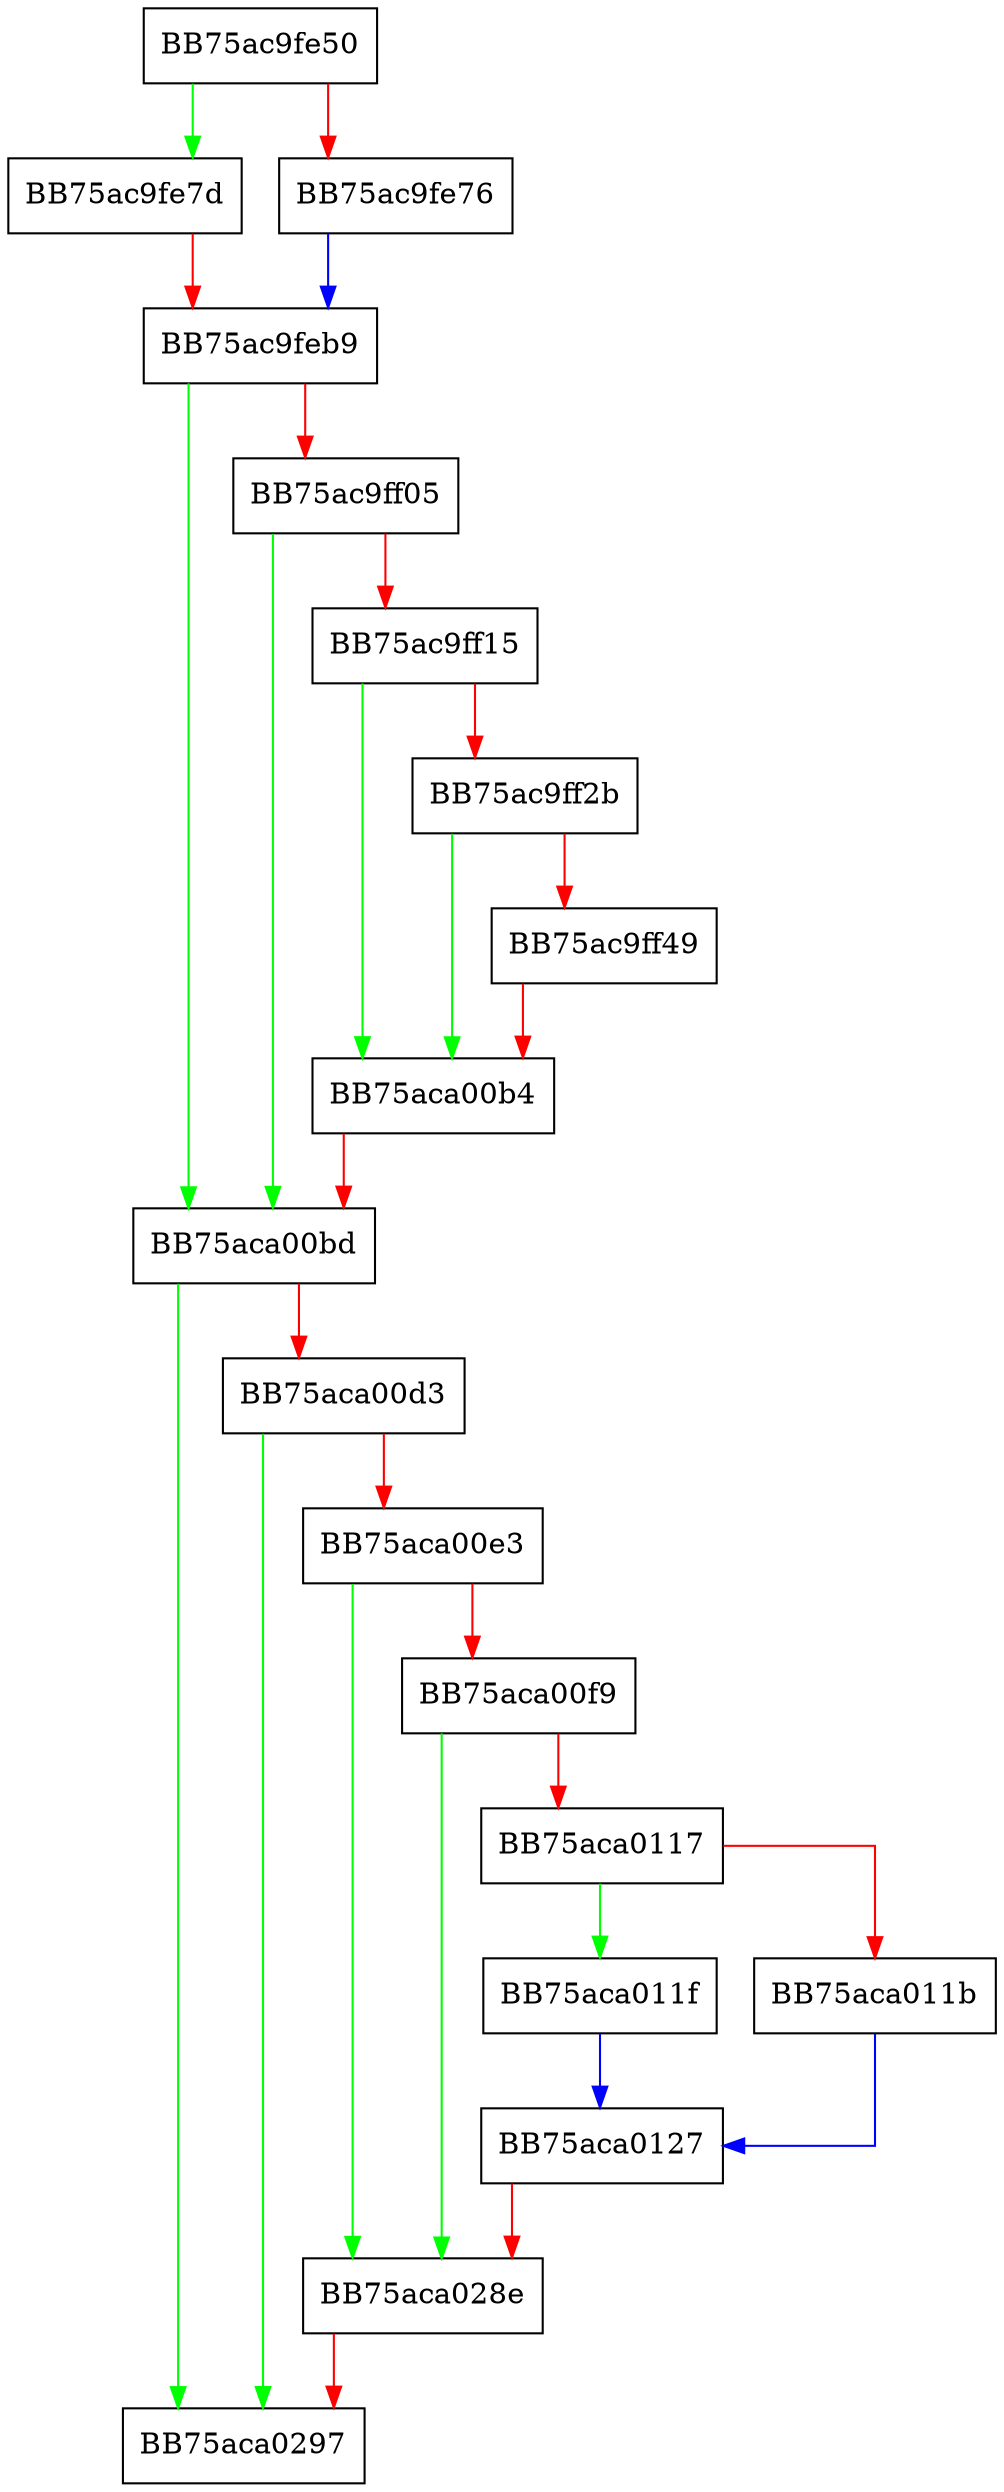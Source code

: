 digraph Restore {
  node [shape="box"];
  graph [splines=ortho];
  BB75ac9fe50 -> BB75ac9fe7d [color="green"];
  BB75ac9fe50 -> BB75ac9fe76 [color="red"];
  BB75ac9fe76 -> BB75ac9feb9 [color="blue"];
  BB75ac9fe7d -> BB75ac9feb9 [color="red"];
  BB75ac9feb9 -> BB75aca00bd [color="green"];
  BB75ac9feb9 -> BB75ac9ff05 [color="red"];
  BB75ac9ff05 -> BB75aca00bd [color="green"];
  BB75ac9ff05 -> BB75ac9ff15 [color="red"];
  BB75ac9ff15 -> BB75aca00b4 [color="green"];
  BB75ac9ff15 -> BB75ac9ff2b [color="red"];
  BB75ac9ff2b -> BB75aca00b4 [color="green"];
  BB75ac9ff2b -> BB75ac9ff49 [color="red"];
  BB75ac9ff49 -> BB75aca00b4 [color="red"];
  BB75aca00b4 -> BB75aca00bd [color="red"];
  BB75aca00bd -> BB75aca0297 [color="green"];
  BB75aca00bd -> BB75aca00d3 [color="red"];
  BB75aca00d3 -> BB75aca0297 [color="green"];
  BB75aca00d3 -> BB75aca00e3 [color="red"];
  BB75aca00e3 -> BB75aca028e [color="green"];
  BB75aca00e3 -> BB75aca00f9 [color="red"];
  BB75aca00f9 -> BB75aca028e [color="green"];
  BB75aca00f9 -> BB75aca0117 [color="red"];
  BB75aca0117 -> BB75aca011f [color="green"];
  BB75aca0117 -> BB75aca011b [color="red"];
  BB75aca011b -> BB75aca0127 [color="blue"];
  BB75aca011f -> BB75aca0127 [color="blue"];
  BB75aca0127 -> BB75aca028e [color="red"];
  BB75aca028e -> BB75aca0297 [color="red"];
}